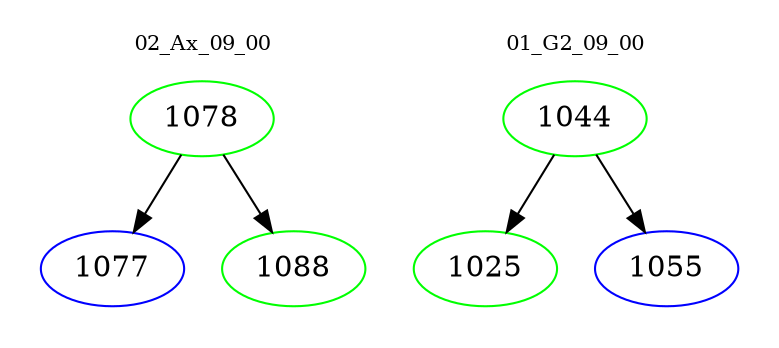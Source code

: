 digraph{
subgraph cluster_0 {
color = white
label = "02_Ax_09_00";
fontsize=10;
T0_1078 [label="1078", color="green"]
T0_1078 -> T0_1077 [color="black"]
T0_1077 [label="1077", color="blue"]
T0_1078 -> T0_1088 [color="black"]
T0_1088 [label="1088", color="green"]
}
subgraph cluster_1 {
color = white
label = "01_G2_09_00";
fontsize=10;
T1_1044 [label="1044", color="green"]
T1_1044 -> T1_1025 [color="black"]
T1_1025 [label="1025", color="green"]
T1_1044 -> T1_1055 [color="black"]
T1_1055 [label="1055", color="blue"]
}
}
